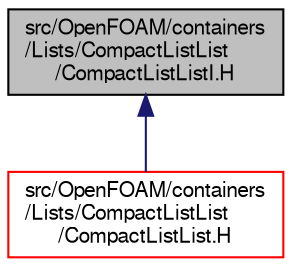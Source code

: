 digraph "src/OpenFOAM/containers/Lists/CompactListList/CompactListListI.H"
{
  bgcolor="transparent";
  edge [fontname="FreeSans",fontsize="10",labelfontname="FreeSans",labelfontsize="10"];
  node [fontname="FreeSans",fontsize="10",shape=record];
  Node53 [label="src/OpenFOAM/containers\l/Lists/CompactListList\l/CompactListListI.H",height=0.2,width=0.4,color="black", fillcolor="grey75", style="filled", fontcolor="black"];
  Node53 -> Node54 [dir="back",color="midnightblue",fontsize="10",style="solid",fontname="FreeSans"];
  Node54 [label="src/OpenFOAM/containers\l/Lists/CompactListList\l/CompactListList.H",height=0.2,width=0.4,color="red",URL="$a08612.html"];
}
